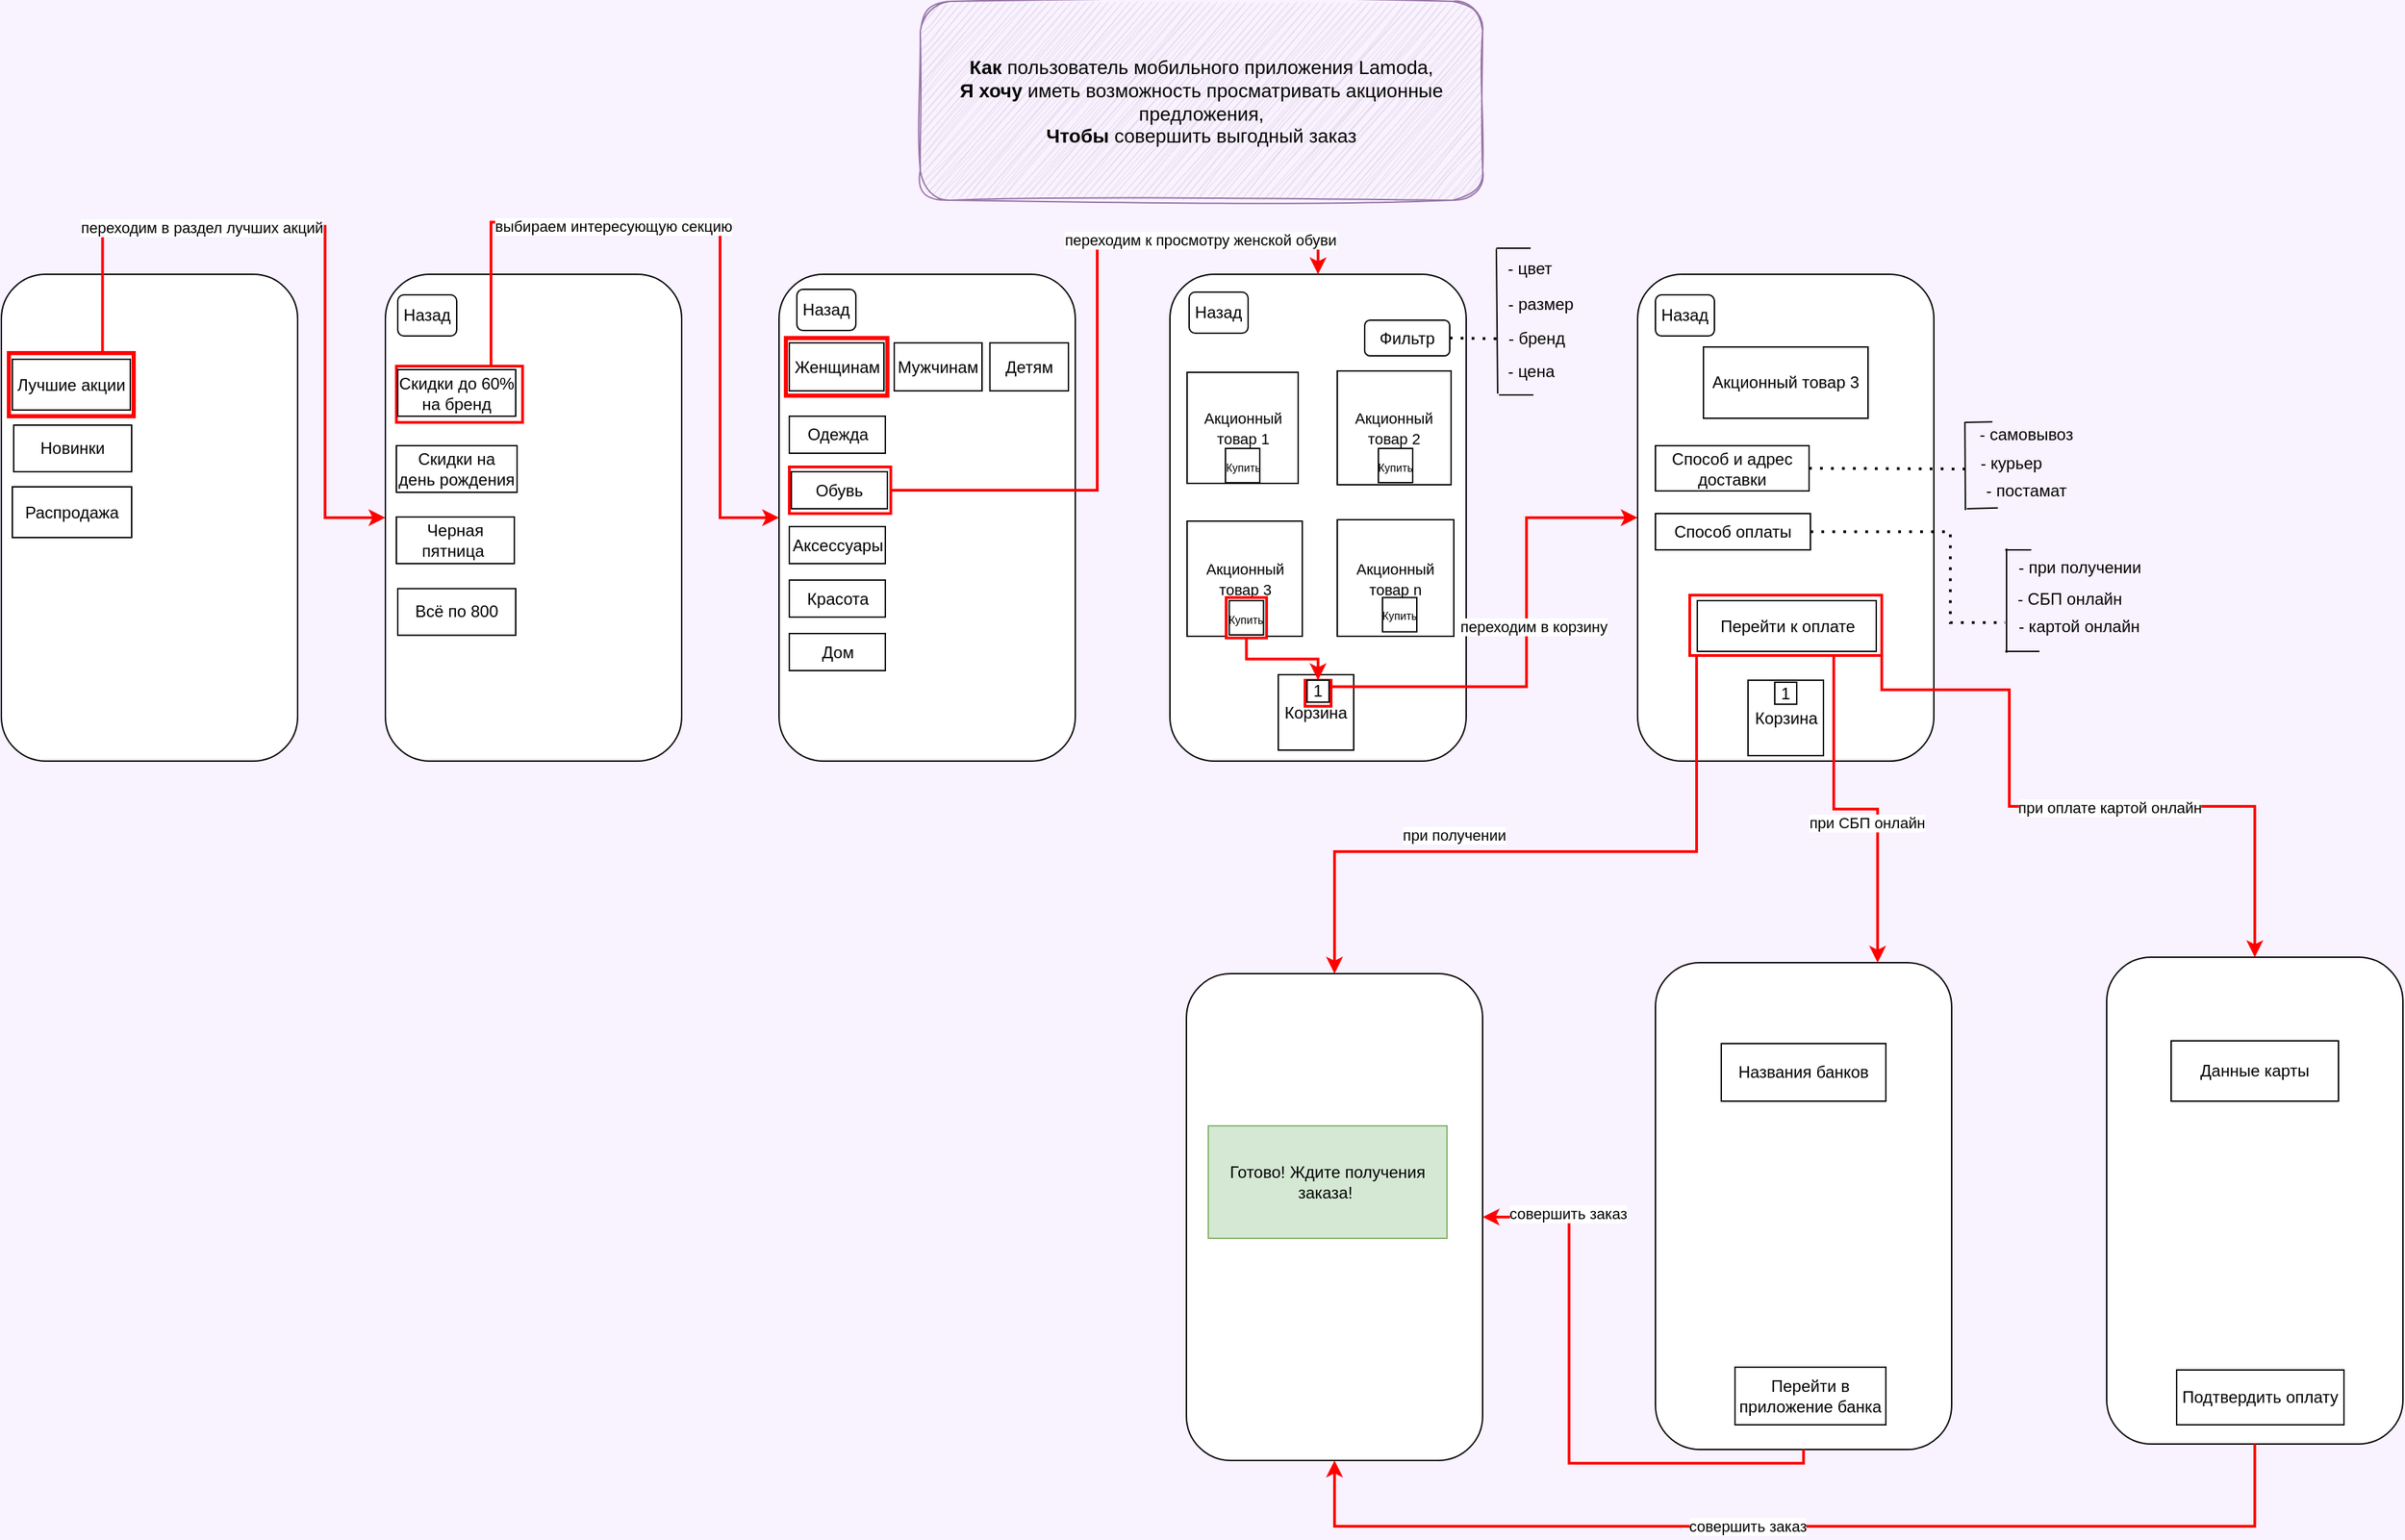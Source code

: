 <mxfile version="24.8.0">
  <diagram name="Страница — 1" id="AhsqC-a8phbSn4TLKKLI">
    <mxGraphModel dx="1760" dy="936" grid="0" gridSize="10" guides="1" tooltips="1" connect="1" arrows="1" fold="1" page="1" pageScale="1" pageWidth="827" pageHeight="1169" background="#F9F2FF" math="0" shadow="0">
      <root>
        <mxCell id="0" />
        <mxCell id="1" parent="0" />
        <mxCell id="f-fRrLMS72BcWbw2DPmJ-4" value="&lt;font style=&quot;font-size: 14px;&quot;&gt;&lt;b&gt;Как &lt;/b&gt;пользователь мобильного приложения Lamoda,&lt;br&gt;&lt;b&gt;Я хочу&lt;/b&gt; иметь возможность просматривать акционные предложения,&lt;br&gt;&lt;b&gt;Чтобы &lt;/b&gt;совершить выгодный заказ&lt;/font&gt;" style="rounded=1;whiteSpace=wrap;html=1;glass=0;sketch=1;curveFitting=1;jiggle=2;shadow=0;fillColor=#e1d5e7;strokeColor=#9673a6;" parent="1" vertex="1">
          <mxGeometry x="728" y="12" width="410" height="145" as="geometry" />
        </mxCell>
        <mxCell id="lJF0jtRhuvwRpikgw8jF-5" value="" style="rounded=1;whiteSpace=wrap;html=1;" parent="1" vertex="1">
          <mxGeometry x="625" y="211.03" width="216" height="355" as="geometry" />
        </mxCell>
        <mxCell id="lJF0jtRhuvwRpikgw8jF-13" value="Мужчинам" style="rounded=0;whiteSpace=wrap;html=1;" parent="1" vertex="1">
          <mxGeometry x="709" y="261.03" width="64" height="35" as="geometry" />
        </mxCell>
        <mxCell id="lJF0jtRhuvwRpikgw8jF-17" value="" style="rounded=0;whiteSpace=wrap;html=1;strokeColor=#FF0000;strokeWidth=3;" parent="1" vertex="1">
          <mxGeometry x="630" y="257.53" width="74" height="42" as="geometry" />
        </mxCell>
        <mxCell id="lJF0jtRhuvwRpikgw8jF-12" value="Женщинам" style="rounded=0;whiteSpace=wrap;html=1;" parent="1" vertex="1">
          <mxGeometry x="632.5" y="261.03" width="69" height="35" as="geometry" />
        </mxCell>
        <mxCell id="lJF0jtRhuvwRpikgw8jF-14" value="Детям" style="rounded=0;whiteSpace=wrap;html=1;" parent="1" vertex="1">
          <mxGeometry x="778.75" y="261.03" width="57.25" height="35" as="geometry" />
        </mxCell>
        <mxCell id="lJF0jtRhuvwRpikgw8jF-16" value="" style="rounded=1;whiteSpace=wrap;html=1;" parent="1" vertex="1">
          <mxGeometry x="58" y="211" width="216" height="355" as="geometry" />
        </mxCell>
        <mxCell id="lJF0jtRhuvwRpikgw8jF-25" value="" style="rounded=0;whiteSpace=wrap;html=1;strokeColor=#FF0000;strokeWidth=3;" parent="1" vertex="1">
          <mxGeometry x="63.5" y="268.5" width="91" height="46" as="geometry" />
        </mxCell>
        <mxCell id="lJF0jtRhuvwRpikgw8jF-20" value="Лучшие акции" style="rounded=0;whiteSpace=wrap;html=1;" parent="1" vertex="1">
          <mxGeometry x="66" y="273" width="86" height="37" as="geometry" />
        </mxCell>
        <mxCell id="lJF0jtRhuvwRpikgw8jF-21" value="Новинки" style="rounded=0;whiteSpace=wrap;html=1;" parent="1" vertex="1">
          <mxGeometry x="67" y="321" width="86" height="34" as="geometry" />
        </mxCell>
        <mxCell id="lJF0jtRhuvwRpikgw8jF-22" value="Распродажа" style="rounded=0;whiteSpace=wrap;html=1;" parent="1" vertex="1">
          <mxGeometry x="66" y="366" width="87" height="37" as="geometry" />
        </mxCell>
        <mxCell id="lJF0jtRhuvwRpikgw8jF-30" value="" style="rounded=1;whiteSpace=wrap;html=1;" parent="1" vertex="1">
          <mxGeometry x="910" y="211" width="216" height="355" as="geometry" />
        </mxCell>
        <mxCell id="lJF0jtRhuvwRpikgw8jF-31" value="&lt;font style=&quot;font-size: 11px;&quot;&gt;Акционный товар 1&lt;/font&gt;" style="whiteSpace=wrap;html=1;aspect=fixed;" parent="1" vertex="1">
          <mxGeometry x="922.5" y="282.5" width="81" height="81" as="geometry" />
        </mxCell>
        <mxCell id="lJF0jtRhuvwRpikgw8jF-32" value="&lt;font style=&quot;font-size: 11px;&quot;&gt;Акционный товар 2&lt;/font&gt;" style="whiteSpace=wrap;html=1;aspect=fixed;" parent="1" vertex="1">
          <mxGeometry x="1032" y="281.5" width="83" height="83" as="geometry" />
        </mxCell>
        <mxCell id="lJF0jtRhuvwRpikgw8jF-33" value="&lt;font style=&quot;font-size: 11px;&quot;&gt;Акционный товар 3&lt;/font&gt;" style="whiteSpace=wrap;html=1;aspect=fixed;" parent="1" vertex="1">
          <mxGeometry x="922.5" y="391" width="84" height="84" as="geometry" />
        </mxCell>
        <mxCell id="lJF0jtRhuvwRpikgw8jF-34" value="&lt;font style=&quot;font-size: 11px;&quot;&gt;Акционный товар n&lt;/font&gt;" style="whiteSpace=wrap;html=1;aspect=fixed;" parent="1" vertex="1">
          <mxGeometry x="1032" y="390" width="85" height="85" as="geometry" />
        </mxCell>
        <mxCell id="lJF0jtRhuvwRpikgw8jF-46" value="Корзина" style="whiteSpace=wrap;html=1;aspect=fixed;" parent="1" vertex="1">
          <mxGeometry x="989" y="503" width="55" height="55" as="geometry" />
        </mxCell>
        <mxCell id="lJF0jtRhuvwRpikgw8jF-57" value="" style="whiteSpace=wrap;html=1;aspect=fixed;strokeColor=#FF0000;strokeWidth=2;" parent="1" vertex="1">
          <mxGeometry x="951" y="446.75" width="29.5" height="29.5" as="geometry" />
        </mxCell>
        <mxCell id="lJF0jtRhuvwRpikgw8jF-48" value="&lt;font style=&quot;font-size: 8px;&quot;&gt;Купить&lt;/font&gt;" style="whiteSpace=wrap;html=1;aspect=fixed;" parent="1" vertex="1">
          <mxGeometry x="953.25" y="449" width="25" height="25" as="geometry" />
        </mxCell>
        <mxCell id="lJF0jtRhuvwRpikgw8jF-49" value="&lt;font style=&quot;font-size: 8px;&quot;&gt;Купить&lt;/font&gt;" style="whiteSpace=wrap;html=1;aspect=fixed;" parent="1" vertex="1">
          <mxGeometry x="1065" y="446.75" width="25" height="25" as="geometry" />
        </mxCell>
        <mxCell id="lJF0jtRhuvwRpikgw8jF-50" value="&lt;font style=&quot;font-size: 8px;&quot;&gt;Купить&lt;/font&gt;" style="whiteSpace=wrap;html=1;aspect=fixed;" parent="1" vertex="1">
          <mxGeometry x="1062" y="338" width="25" height="25" as="geometry" />
        </mxCell>
        <mxCell id="lJF0jtRhuvwRpikgw8jF-51" value="&lt;font style=&quot;font-size: 8px;&quot;&gt;Купить&lt;/font&gt;" style="whiteSpace=wrap;html=1;aspect=fixed;" parent="1" vertex="1">
          <mxGeometry x="950.5" y="338" width="25" height="25" as="geometry" />
        </mxCell>
        <mxCell id="lJF0jtRhuvwRpikgw8jF-53" value="Назад" style="rounded=1;whiteSpace=wrap;html=1;" parent="1" vertex="1">
          <mxGeometry x="924" y="224" width="43" height="30" as="geometry" />
        </mxCell>
        <mxCell id="lJF0jtRhuvwRpikgw8jF-54" value="Назад" style="rounded=1;whiteSpace=wrap;html=1;" parent="1" vertex="1">
          <mxGeometry x="638" y="222.03" width="43" height="30" as="geometry" />
        </mxCell>
        <mxCell id="KlGLypBca4jqxsCxjCPI-1" value="" style="rounded=1;whiteSpace=wrap;html=1;" parent="1" vertex="1">
          <mxGeometry x="338" y="211" width="216" height="355" as="geometry" />
        </mxCell>
        <mxCell id="KlGLypBca4jqxsCxjCPI-2" value="Назад" style="rounded=1;whiteSpace=wrap;html=1;" parent="1" vertex="1">
          <mxGeometry x="347" y="226" width="43" height="30" as="geometry" />
        </mxCell>
        <mxCell id="KlGLypBca4jqxsCxjCPI-12" value="" style="rounded=0;whiteSpace=wrap;html=1;strokeColor=#FF0000;strokeWidth=2;" parent="1" vertex="1">
          <mxGeometry x="346" y="278" width="92" height="41" as="geometry" />
        </mxCell>
        <mxCell id="KlGLypBca4jqxsCxjCPI-3" value="Скидки до 60% на бренд" style="rounded=0;whiteSpace=wrap;html=1;" parent="1" vertex="1">
          <mxGeometry x="347" y="280.5" width="86" height="34" as="geometry" />
        </mxCell>
        <mxCell id="KlGLypBca4jqxsCxjCPI-4" value="Скидки на день рождения" style="rounded=0;whiteSpace=wrap;html=1;" parent="1" vertex="1">
          <mxGeometry x="346" y="336" width="88" height="34" as="geometry" />
        </mxCell>
        <mxCell id="KlGLypBca4jqxsCxjCPI-5" value="Черная пятница&amp;nbsp;" style="rounded=0;whiteSpace=wrap;html=1;" parent="1" vertex="1">
          <mxGeometry x="346" y="388" width="86" height="34" as="geometry" />
        </mxCell>
        <mxCell id="KlGLypBca4jqxsCxjCPI-6" value="Всё по 800" style="rounded=0;whiteSpace=wrap;html=1;" parent="1" vertex="1">
          <mxGeometry x="347" y="440.25" width="86" height="34" as="geometry" />
        </mxCell>
        <mxCell id="KlGLypBca4jqxsCxjCPI-7" value="" style="endArrow=classic;html=1;rounded=0;exitX=0.75;exitY=0;exitDx=0;exitDy=0;entryX=0;entryY=0.5;entryDx=0;entryDy=0;edgeStyle=orthogonalEdgeStyle;strokeWidth=2;strokeColor=#FF0000;" parent="1" source="lJF0jtRhuvwRpikgw8jF-25" target="KlGLypBca4jqxsCxjCPI-1" edge="1">
          <mxGeometry width="50" height="50" relative="1" as="geometry">
            <mxPoint x="165" y="190" as="sourcePoint" />
            <mxPoint x="215" y="140" as="targetPoint" />
            <Array as="points">
              <mxPoint x="132" y="176" />
              <mxPoint x="294" y="176" />
              <mxPoint x="294" y="389" />
            </Array>
          </mxGeometry>
        </mxCell>
        <mxCell id="KlGLypBca4jqxsCxjCPI-26" value="переходим в раздел лучших акций" style="edgeLabel;html=1;align=center;verticalAlign=middle;resizable=0;points=[];" parent="KlGLypBca4jqxsCxjCPI-7" vertex="1" connectable="0">
          <mxGeometry x="-0.356" y="-1" relative="1" as="geometry">
            <mxPoint as="offset" />
          </mxGeometry>
        </mxCell>
        <mxCell id="KlGLypBca4jqxsCxjCPI-24" value="" style="endArrow=classic;html=1;rounded=0;exitX=0.75;exitY=0;exitDx=0;exitDy=0;entryX=0;entryY=0.5;entryDx=0;entryDy=0;edgeStyle=orthogonalEdgeStyle;strokeColor=#FF0000;strokeWidth=2;" parent="1" source="KlGLypBca4jqxsCxjCPI-12" target="lJF0jtRhuvwRpikgw8jF-5" edge="1">
          <mxGeometry width="50" height="50" relative="1" as="geometry">
            <mxPoint x="495" y="191" as="sourcePoint" />
            <mxPoint x="545" y="141" as="targetPoint" />
            <Array as="points">
              <mxPoint x="415" y="173" />
              <mxPoint x="582" y="173" />
              <mxPoint x="582" y="389" />
            </Array>
          </mxGeometry>
        </mxCell>
        <mxCell id="KlGLypBca4jqxsCxjCPI-27" value="выбираем интересующую секцию" style="edgeLabel;html=1;align=center;verticalAlign=middle;resizable=0;points=[];" parent="KlGLypBca4jqxsCxjCPI-24" vertex="1" connectable="0">
          <mxGeometry x="-0.269" y="-3" relative="1" as="geometry">
            <mxPoint as="offset" />
          </mxGeometry>
        </mxCell>
        <mxCell id="KlGLypBca4jqxsCxjCPI-28" value="Одежда" style="rounded=0;whiteSpace=wrap;html=1;" parent="1" vertex="1">
          <mxGeometry x="632.5" y="314.5" width="70" height="27" as="geometry" />
        </mxCell>
        <mxCell id="KlGLypBca4jqxsCxjCPI-33" value="" style="rounded=0;whiteSpace=wrap;html=1;strokeColor=#FF0000;strokeWidth=2;" parent="1" vertex="1">
          <mxGeometry x="632.5" y="351.5" width="74" height="34" as="geometry" />
        </mxCell>
        <mxCell id="KlGLypBca4jqxsCxjCPI-29" value="Обувь" style="rounded=0;whiteSpace=wrap;html=1;" parent="1" vertex="1">
          <mxGeometry x="634" y="355" width="70" height="27" as="geometry" />
        </mxCell>
        <mxCell id="KlGLypBca4jqxsCxjCPI-30" value="Аксессуары" style="rounded=0;whiteSpace=wrap;html=1;" parent="1" vertex="1">
          <mxGeometry x="632.5" y="395" width="70" height="27" as="geometry" />
        </mxCell>
        <mxCell id="KlGLypBca4jqxsCxjCPI-31" value="Красота" style="rounded=0;whiteSpace=wrap;html=1;" parent="1" vertex="1">
          <mxGeometry x="632.5" y="434" width="70" height="27" as="geometry" />
        </mxCell>
        <mxCell id="KlGLypBca4jqxsCxjCPI-32" value="Дом" style="rounded=0;whiteSpace=wrap;html=1;" parent="1" vertex="1">
          <mxGeometry x="632.5" y="473" width="70" height="27" as="geometry" />
        </mxCell>
        <mxCell id="KlGLypBca4jqxsCxjCPI-35" value="Фильтр" style="rounded=1;whiteSpace=wrap;html=1;" parent="1" vertex="1">
          <mxGeometry x="1052" y="244.5" width="62" height="26" as="geometry" />
        </mxCell>
        <mxCell id="KlGLypBca4jqxsCxjCPI-38" value="" style="endArrow=none;dashed=1;html=1;dashPattern=1 3;strokeWidth=2;rounded=0;exitX=1;exitY=0.5;exitDx=0;exitDy=0;" parent="1" source="KlGLypBca4jqxsCxjCPI-35" edge="1">
          <mxGeometry width="50" height="50" relative="1" as="geometry">
            <mxPoint x="1153" y="250" as="sourcePoint" />
            <mxPoint x="1148" y="258" as="targetPoint" />
          </mxGeometry>
        </mxCell>
        <mxCell id="KlGLypBca4jqxsCxjCPI-39" value="" style="endArrow=none;html=1;rounded=0;exitX=0.038;exitY=1.134;exitDx=0;exitDy=0;exitPerimeter=0;" parent="1" source="KlGLypBca4jqxsCxjCPI-47" edge="1">
          <mxGeometry width="50" height="50" relative="1" as="geometry">
            <mxPoint x="1148" y="326" as="sourcePoint" />
            <mxPoint x="1148" y="192.5" as="targetPoint" />
          </mxGeometry>
        </mxCell>
        <mxCell id="KlGLypBca4jqxsCxjCPI-40" value="" style="endArrow=none;html=1;rounded=0;" parent="1" edge="1">
          <mxGeometry width="50" height="50" relative="1" as="geometry">
            <mxPoint x="1148" y="192" as="sourcePoint" />
            <mxPoint x="1173" y="192" as="targetPoint" />
          </mxGeometry>
        </mxCell>
        <mxCell id="KlGLypBca4jqxsCxjCPI-41" value="" style="endArrow=none;html=1;rounded=0;" parent="1" edge="1">
          <mxGeometry width="50" height="50" relative="1" as="geometry">
            <mxPoint x="1150" y="299" as="sourcePoint" />
            <mxPoint x="1175" y="299" as="targetPoint" />
          </mxGeometry>
        </mxCell>
        <mxCell id="KlGLypBca4jqxsCxjCPI-42" value="- цвет" style="text;html=1;align=center;verticalAlign=middle;resizable=0;points=[];autosize=1;strokeColor=none;fillColor=none;" parent="1" vertex="1">
          <mxGeometry x="1147" y="194" width="50" height="26" as="geometry" />
        </mxCell>
        <mxCell id="KlGLypBca4jqxsCxjCPI-43" value="- размер" style="text;html=1;align=center;verticalAlign=middle;resizable=0;points=[];autosize=1;strokeColor=none;fillColor=none;" parent="1" vertex="1">
          <mxGeometry x="1147" y="220" width="66" height="26" as="geometry" />
        </mxCell>
        <mxCell id="KlGLypBca4jqxsCxjCPI-46" value="- бренд" style="text;html=1;align=center;verticalAlign=middle;resizable=0;points=[];autosize=1;strokeColor=none;fillColor=none;" parent="1" vertex="1">
          <mxGeometry x="1147" y="244.5" width="59" height="26" as="geometry" />
        </mxCell>
        <mxCell id="KlGLypBca4jqxsCxjCPI-47" value="- цена" style="text;html=1;align=center;verticalAlign=middle;resizable=0;points=[];autosize=1;strokeColor=none;fillColor=none;" parent="1" vertex="1">
          <mxGeometry x="1147" y="268.51" width="52" height="26" as="geometry" />
        </mxCell>
        <mxCell id="DQEnEy_YY9lBbLi0-GhG-3" value="" style="endArrow=classic;html=1;rounded=0;exitX=1;exitY=0.5;exitDx=0;exitDy=0;entryX=0.5;entryY=0;entryDx=0;entryDy=0;edgeStyle=orthogonalEdgeStyle;strokeColor=#FF0000;strokeWidth=2;" edge="1" parent="1" source="KlGLypBca4jqxsCxjCPI-33" target="lJF0jtRhuvwRpikgw8jF-30">
          <mxGeometry width="50" height="50" relative="1" as="geometry">
            <mxPoint x="861" y="210" as="sourcePoint" />
            <mxPoint x="911" y="160" as="targetPoint" />
            <Array as="points">
              <mxPoint x="857" y="369" />
              <mxPoint x="857" y="190" />
              <mxPoint x="1018" y="190" />
            </Array>
          </mxGeometry>
        </mxCell>
        <mxCell id="DQEnEy_YY9lBbLi0-GhG-4" value="переходим к просмотру женской обуви" style="edgeLabel;html=1;align=center;verticalAlign=middle;resizable=0;points=[];" vertex="1" connectable="0" parent="DQEnEy_YY9lBbLi0-GhG-3">
          <mxGeometry x="0.497" y="1" relative="1" as="geometry">
            <mxPoint x="21" y="-3" as="offset" />
          </mxGeometry>
        </mxCell>
        <mxCell id="DQEnEy_YY9lBbLi0-GhG-5" value="" style="rounded=1;whiteSpace=wrap;html=1;" vertex="1" parent="1">
          <mxGeometry x="1251" y="211.03" width="216" height="355" as="geometry" />
        </mxCell>
        <mxCell id="DQEnEy_YY9lBbLi0-GhG-43" style="edgeStyle=orthogonalEdgeStyle;rounded=0;orthogonalLoop=1;jettySize=auto;html=1;entryX=0.5;entryY=0;entryDx=0;entryDy=0;exitX=0;exitY=1;exitDx=0;exitDy=0;strokeWidth=2;strokeColor=#FF0000;" edge="1" parent="1" source="DQEnEy_YY9lBbLi0-GhG-35" target="DQEnEy_YY9lBbLi0-GhG-36">
          <mxGeometry relative="1" as="geometry">
            <Array as="points">
              <mxPoint x="1294" y="489" />
              <mxPoint x="1294" y="632" />
              <mxPoint x="1030" y="632" />
            </Array>
          </mxGeometry>
        </mxCell>
        <mxCell id="DQEnEy_YY9lBbLi0-GhG-44" value="при получении" style="edgeLabel;html=1;align=center;verticalAlign=middle;resizable=0;points=[];" vertex="1" connectable="0" parent="DQEnEy_YY9lBbLi0-GhG-43">
          <mxGeometry x="0.045" y="2" relative="1" as="geometry">
            <mxPoint x="-63" y="-14" as="offset" />
          </mxGeometry>
        </mxCell>
        <mxCell id="DQEnEy_YY9lBbLi0-GhG-6" value="Корзина" style="whiteSpace=wrap;html=1;aspect=fixed;" vertex="1" parent="1">
          <mxGeometry x="1331.5" y="507.03" width="55" height="55" as="geometry" />
        </mxCell>
        <mxCell id="DQEnEy_YY9lBbLi0-GhG-7" value="Акционный товар 3" style="rounded=0;whiteSpace=wrap;html=1;" vertex="1" parent="1">
          <mxGeometry x="1299" y="264.03" width="120" height="52" as="geometry" />
        </mxCell>
        <mxCell id="DQEnEy_YY9lBbLi0-GhG-8" value="Назад" style="rounded=1;whiteSpace=wrap;html=1;" vertex="1" parent="1">
          <mxGeometry x="1264" y="226.03" width="43" height="30" as="geometry" />
        </mxCell>
        <mxCell id="DQEnEy_YY9lBbLi0-GhG-9" value="Способ и адрес доставки" style="rounded=0;whiteSpace=wrap;html=1;" vertex="1" parent="1">
          <mxGeometry x="1264" y="336.03" width="112" height="32.97" as="geometry" />
        </mxCell>
        <mxCell id="DQEnEy_YY9lBbLi0-GhG-10" value="Способ оплаты" style="rounded=0;whiteSpace=wrap;html=1;" vertex="1" parent="1">
          <mxGeometry x="1264" y="385.5" width="113" height="26.47" as="geometry" />
        </mxCell>
        <mxCell id="DQEnEy_YY9lBbLi0-GhG-14" value="" style="whiteSpace=wrap;html=1;aspect=fixed;strokeColor=#FF0000;strokeWidth=2;" vertex="1" parent="1">
          <mxGeometry x="1008.5" y="507.03" width="19" height="19" as="geometry" />
        </mxCell>
        <mxCell id="DQEnEy_YY9lBbLi0-GhG-12" value="1" style="whiteSpace=wrap;html=1;aspect=fixed;" vertex="1" parent="1">
          <mxGeometry x="1010" y="507.03" width="16" height="16" as="geometry" />
        </mxCell>
        <mxCell id="DQEnEy_YY9lBbLi0-GhG-35" value="" style="rounded=0;whiteSpace=wrap;html=1;strokeColor=#FF0000;strokeWidth=2;" vertex="1" parent="1">
          <mxGeometry x="1289" y="445" width="140" height="44" as="geometry" />
        </mxCell>
        <mxCell id="DQEnEy_YY9lBbLi0-GhG-13" value="Перейти к оплате" style="rounded=0;whiteSpace=wrap;html=1;" vertex="1" parent="1">
          <mxGeometry x="1294.5" y="449" width="130.5" height="37" as="geometry" />
        </mxCell>
        <mxCell id="DQEnEy_YY9lBbLi0-GhG-15" value="" style="endArrow=classic;html=1;rounded=0;exitX=0.5;exitY=1;exitDx=0;exitDy=0;entryX=0.5;entryY=0;entryDx=0;entryDy=0;edgeStyle=orthogonalEdgeStyle;strokeWidth=2;strokeColor=#FF0000;" edge="1" parent="1" source="lJF0jtRhuvwRpikgw8jF-57" target="DQEnEy_YY9lBbLi0-GhG-12">
          <mxGeometry width="50" height="50" relative="1" as="geometry">
            <mxPoint x="1047" y="661" as="sourcePoint" />
            <mxPoint x="1097" y="611" as="targetPoint" />
          </mxGeometry>
        </mxCell>
        <mxCell id="DQEnEy_YY9lBbLi0-GhG-16" value="" style="endArrow=classic;html=1;rounded=0;exitX=1;exitY=0.25;exitDx=0;exitDy=0;entryX=0;entryY=0.5;entryDx=0;entryDy=0;edgeStyle=orthogonalEdgeStyle;strokeColor=#FF0000;strokeWidth=2;" edge="1" parent="1" source="DQEnEy_YY9lBbLi0-GhG-14" target="DQEnEy_YY9lBbLi0-GhG-5">
          <mxGeometry width="50" height="50" relative="1" as="geometry">
            <mxPoint x="1169" y="629" as="sourcePoint" />
            <mxPoint x="1219" y="579" as="targetPoint" />
            <Array as="points">
              <mxPoint x="1170" y="512" />
              <mxPoint x="1170" y="389" />
            </Array>
          </mxGeometry>
        </mxCell>
        <mxCell id="DQEnEy_YY9lBbLi0-GhG-17" value="переходим в корзину" style="edgeLabel;html=1;align=center;verticalAlign=middle;resizable=0;points=[];" vertex="1" connectable="0" parent="DQEnEy_YY9lBbLi0-GhG-16">
          <mxGeometry x="0.075" y="-5" relative="1" as="geometry">
            <mxPoint as="offset" />
          </mxGeometry>
        </mxCell>
        <mxCell id="DQEnEy_YY9lBbLi0-GhG-18" value="" style="endArrow=none;dashed=1;html=1;dashPattern=1 3;strokeWidth=2;rounded=0;exitX=1;exitY=0.5;exitDx=0;exitDy=0;edgeStyle=orthogonalEdgeStyle;" edge="1" parent="1" source="DQEnEy_YY9lBbLi0-GhG-10">
          <mxGeometry width="50" height="50" relative="1" as="geometry">
            <mxPoint x="1463" y="404" as="sourcePoint" />
            <mxPoint x="1519" y="465" as="targetPoint" />
            <Array as="points">
              <mxPoint x="1479" y="399" />
              <mxPoint x="1479" y="465" />
              <mxPoint x="1519" y="465" />
            </Array>
          </mxGeometry>
        </mxCell>
        <mxCell id="DQEnEy_YY9lBbLi0-GhG-19" value="" style="endArrow=none;html=1;rounded=0;" edge="1" parent="1">
          <mxGeometry width="50" height="50" relative="1" as="geometry">
            <mxPoint x="1520" y="487" as="sourcePoint" />
            <mxPoint x="1520" y="411" as="targetPoint" />
          </mxGeometry>
        </mxCell>
        <mxCell id="DQEnEy_YY9lBbLi0-GhG-20" value="- при получении" style="text;html=1;align=center;verticalAlign=middle;resizable=0;points=[];autosize=1;strokeColor=none;fillColor=none;" vertex="1" parent="1">
          <mxGeometry x="1519" y="411.97" width="107" height="26" as="geometry" />
        </mxCell>
        <mxCell id="DQEnEy_YY9lBbLi0-GhG-21" value="&amp;nbsp;- СБП онлайн" style="text;html=1;align=center;verticalAlign=middle;whiteSpace=wrap;rounded=0;" vertex="1" parent="1">
          <mxGeometry x="1519" y="432.5" width="91" height="30" as="geometry" />
        </mxCell>
        <mxCell id="DQEnEy_YY9lBbLi0-GhG-22" value="- картой онлайн" style="text;html=1;align=center;verticalAlign=middle;whiteSpace=wrap;rounded=0;" vertex="1" parent="1">
          <mxGeometry x="1522.5" y="452.5" width="100" height="30" as="geometry" />
        </mxCell>
        <mxCell id="DQEnEy_YY9lBbLi0-GhG-24" value="" style="endArrow=none;html=1;rounded=0;" edge="1" parent="1">
          <mxGeometry width="50" height="50" relative="1" as="geometry">
            <mxPoint x="1519" y="411.97" as="sourcePoint" />
            <mxPoint x="1538" y="411.97" as="targetPoint" />
          </mxGeometry>
        </mxCell>
        <mxCell id="DQEnEy_YY9lBbLi0-GhG-25" value="" style="endArrow=none;html=1;rounded=0;" edge="1" parent="1">
          <mxGeometry width="50" height="50" relative="1" as="geometry">
            <mxPoint x="1519" y="486" as="sourcePoint" />
            <mxPoint x="1544" y="486" as="targetPoint" />
          </mxGeometry>
        </mxCell>
        <mxCell id="DQEnEy_YY9lBbLi0-GhG-26" value="" style="endArrow=none;dashed=1;html=1;dashPattern=1 3;strokeWidth=2;rounded=0;exitX=1;exitY=0.5;exitDx=0;exitDy=0;" edge="1" parent="1" source="DQEnEy_YY9lBbLi0-GhG-9">
          <mxGeometry width="50" height="50" relative="1" as="geometry">
            <mxPoint x="1499" y="341" as="sourcePoint" />
            <mxPoint x="1495" y="353" as="targetPoint" />
          </mxGeometry>
        </mxCell>
        <mxCell id="DQEnEy_YY9lBbLi0-GhG-27" value="- самовывоз" style="text;html=1;align=center;verticalAlign=middle;resizable=0;points=[];autosize=1;strokeColor=none;fillColor=none;" vertex="1" parent="1">
          <mxGeometry x="1491" y="314.5" width="86" height="26" as="geometry" />
        </mxCell>
        <mxCell id="DQEnEy_YY9lBbLi0-GhG-28" value="- курьер" style="text;html=1;align=center;verticalAlign=middle;resizable=0;points=[];autosize=1;strokeColor=none;fillColor=none;" vertex="1" parent="1">
          <mxGeometry x="1491" y="336" width="63" height="26" as="geometry" />
        </mxCell>
        <mxCell id="DQEnEy_YY9lBbLi0-GhG-29" value="- постамат" style="text;html=1;align=center;verticalAlign=middle;resizable=0;points=[];autosize=1;strokeColor=none;fillColor=none;" vertex="1" parent="1">
          <mxGeometry x="1495.5" y="356" width="77" height="26" as="geometry" />
        </mxCell>
        <mxCell id="DQEnEy_YY9lBbLi0-GhG-30" value="" style="endArrow=none;html=1;rounded=0;entryX=-0.016;entryY=0.16;entryDx=0;entryDy=0;entryPerimeter=0;" edge="1" parent="1" target="DQEnEy_YY9lBbLi0-GhG-27">
          <mxGeometry width="50" height="50" relative="1" as="geometry">
            <mxPoint x="1490" y="383" as="sourcePoint" />
            <mxPoint x="1516" y="319" as="targetPoint" />
          </mxGeometry>
        </mxCell>
        <mxCell id="DQEnEy_YY9lBbLi0-GhG-31" value="" style="endArrow=none;html=1;rounded=0;entryX=0.217;entryY=0.16;entryDx=0;entryDy=0;entryPerimeter=0;" edge="1" parent="1" target="DQEnEy_YY9lBbLi0-GhG-27">
          <mxGeometry width="50" height="50" relative="1" as="geometry">
            <mxPoint x="1490" y="319" as="sourcePoint" />
            <mxPoint x="1540" y="270" as="targetPoint" />
          </mxGeometry>
        </mxCell>
        <mxCell id="DQEnEy_YY9lBbLi0-GhG-33" value="" style="endArrow=none;html=1;rounded=0;entryX=0.236;entryY=0.974;entryDx=0;entryDy=0;entryPerimeter=0;" edge="1" parent="1" target="DQEnEy_YY9lBbLi0-GhG-29">
          <mxGeometry width="50" height="50" relative="1" as="geometry">
            <mxPoint x="1491" y="382" as="sourcePoint" />
            <mxPoint x="1541" y="332" as="targetPoint" />
          </mxGeometry>
        </mxCell>
        <mxCell id="DQEnEy_YY9lBbLi0-GhG-34" value="1" style="whiteSpace=wrap;html=1;aspect=fixed;" vertex="1" parent="1">
          <mxGeometry x="1351" y="508.53" width="16" height="16" as="geometry" />
        </mxCell>
        <mxCell id="DQEnEy_YY9lBbLi0-GhG-36" value="" style="rounded=1;whiteSpace=wrap;html=1;" vertex="1" parent="1">
          <mxGeometry x="922" y="721.0" width="216" height="355" as="geometry" />
        </mxCell>
        <mxCell id="DQEnEy_YY9lBbLi0-GhG-37" value="" style="rounded=1;whiteSpace=wrap;html=1;" vertex="1" parent="1">
          <mxGeometry x="1264" y="713.0" width="216" height="355" as="geometry" />
        </mxCell>
        <mxCell id="DQEnEy_YY9lBbLi0-GhG-38" value="" style="rounded=1;whiteSpace=wrap;html=1;" vertex="1" parent="1">
          <mxGeometry x="1593" y="709.0" width="216" height="355" as="geometry" />
        </mxCell>
        <mxCell id="DQEnEy_YY9lBbLi0-GhG-39" value="Названия банков" style="rounded=0;whiteSpace=wrap;html=1;" vertex="1" parent="1">
          <mxGeometry x="1312" y="772" width="120" height="42" as="geometry" />
        </mxCell>
        <mxCell id="DQEnEy_YY9lBbLi0-GhG-41" value="Перейти в приложение банка" style="rounded=0;whiteSpace=wrap;html=1;" vertex="1" parent="1">
          <mxGeometry x="1322" y="1008" width="110" height="42" as="geometry" />
        </mxCell>
        <mxCell id="DQEnEy_YY9lBbLi0-GhG-46" value="Готово! Ждите получения заказа!&amp;nbsp;" style="rounded=0;whiteSpace=wrap;html=1;fillColor=#d5e8d4;strokeColor=#82b366;" vertex="1" parent="1">
          <mxGeometry x="938" y="832" width="174" height="82" as="geometry" />
        </mxCell>
        <mxCell id="DQEnEy_YY9lBbLi0-GhG-47" value="" style="endArrow=classic;html=1;rounded=0;exitX=0.75;exitY=1;exitDx=0;exitDy=0;entryX=0.75;entryY=0;entryDx=0;entryDy=0;edgeStyle=orthogonalEdgeStyle;strokeColor=#FF0000;strokeWidth=2;" edge="1" parent="1" source="DQEnEy_YY9lBbLi0-GhG-35" target="DQEnEy_YY9lBbLi0-GhG-37">
          <mxGeometry width="50" height="50" relative="1" as="geometry">
            <mxPoint x="1439" y="659" as="sourcePoint" />
            <mxPoint x="1489" y="609" as="targetPoint" />
          </mxGeometry>
        </mxCell>
        <mxCell id="DQEnEy_YY9lBbLi0-GhG-48" value="при СБП онлайн" style="edgeLabel;html=1;align=center;verticalAlign=middle;resizable=0;points=[];" vertex="1" connectable="0" parent="DQEnEy_YY9lBbLi0-GhG-47">
          <mxGeometry x="0.195" y="-8" relative="1" as="geometry">
            <mxPoint y="1" as="offset" />
          </mxGeometry>
        </mxCell>
        <mxCell id="DQEnEy_YY9lBbLi0-GhG-49" value="" style="endArrow=classic;html=1;rounded=0;exitX=1;exitY=1;exitDx=0;exitDy=0;entryX=0.5;entryY=0;entryDx=0;entryDy=0;edgeStyle=orthogonalEdgeStyle;strokeWidth=2;strokeColor=#FF0000;" edge="1" parent="1" source="DQEnEy_YY9lBbLi0-GhG-35" target="DQEnEy_YY9lBbLi0-GhG-38">
          <mxGeometry width="50" height="50" relative="1" as="geometry">
            <mxPoint x="1577" y="597" as="sourcePoint" />
            <mxPoint x="1627" y="547" as="targetPoint" />
            <Array as="points">
              <mxPoint x="1429" y="514" />
              <mxPoint x="1522" y="514" />
              <mxPoint x="1522" y="599" />
              <mxPoint x="1701" y="599" />
            </Array>
          </mxGeometry>
        </mxCell>
        <mxCell id="DQEnEy_YY9lBbLi0-GhG-50" value="при оплате картой онлайн" style="edgeLabel;html=1;align=center;verticalAlign=middle;resizable=0;points=[];" vertex="1" connectable="0" parent="DQEnEy_YY9lBbLi0-GhG-49">
          <mxGeometry x="-0.02" y="1" relative="1" as="geometry">
            <mxPoint x="35" y="2" as="offset" />
          </mxGeometry>
        </mxCell>
        <mxCell id="DQEnEy_YY9lBbLi0-GhG-52" value="Данные карты" style="rounded=0;whiteSpace=wrap;html=1;" vertex="1" parent="1">
          <mxGeometry x="1640" y="770" width="122" height="44" as="geometry" />
        </mxCell>
        <mxCell id="DQEnEy_YY9lBbLi0-GhG-53" value="Подтвердить оплату" style="rounded=0;whiteSpace=wrap;html=1;" vertex="1" parent="1">
          <mxGeometry x="1644" y="1010" width="122" height="40" as="geometry" />
        </mxCell>
        <mxCell id="DQEnEy_YY9lBbLi0-GhG-54" value="" style="endArrow=classic;html=1;rounded=0;exitX=0.5;exitY=1;exitDx=0;exitDy=0;entryX=1;entryY=0.5;entryDx=0;entryDy=0;edgeStyle=orthogonalEdgeStyle;strokeColor=#FF0000;strokeWidth=2;" edge="1" parent="1" source="DQEnEy_YY9lBbLi0-GhG-37" target="DQEnEy_YY9lBbLi0-GhG-36">
          <mxGeometry width="50" height="50" relative="1" as="geometry">
            <mxPoint x="1371" y="1143" as="sourcePoint" />
            <mxPoint x="1421" y="1093" as="targetPoint" />
          </mxGeometry>
        </mxCell>
        <mxCell id="DQEnEy_YY9lBbLi0-GhG-57" value="совершить заказ" style="edgeLabel;html=1;align=center;verticalAlign=middle;resizable=0;points=[];" vertex="1" connectable="0" parent="DQEnEy_YY9lBbLi0-GhG-54">
          <mxGeometry x="0.783" y="-3" relative="1" as="geometry">
            <mxPoint x="16" as="offset" />
          </mxGeometry>
        </mxCell>
        <mxCell id="DQEnEy_YY9lBbLi0-GhG-55" value="" style="endArrow=classic;html=1;rounded=0;exitX=0.5;exitY=1;exitDx=0;exitDy=0;entryX=0.5;entryY=1;entryDx=0;entryDy=0;edgeStyle=orthogonalEdgeStyle;strokeColor=#FF0000;strokeWidth=2;" edge="1" parent="1" source="DQEnEy_YY9lBbLi0-GhG-38" target="DQEnEy_YY9lBbLi0-GhG-36">
          <mxGeometry width="50" height="50" relative="1" as="geometry">
            <mxPoint x="1715" y="1115" as="sourcePoint" />
            <mxPoint x="1765" y="1065" as="targetPoint" />
            <Array as="points">
              <mxPoint x="1701" y="1124" />
              <mxPoint x="1030" y="1124" />
            </Array>
          </mxGeometry>
        </mxCell>
        <mxCell id="DQEnEy_YY9lBbLi0-GhG-56" value="совершить заказ" style="edgeLabel;html=1;align=center;verticalAlign=middle;resizable=0;points=[];" vertex="1" connectable="0" parent="DQEnEy_YY9lBbLi0-GhG-55">
          <mxGeometry x="0.101" relative="1" as="geometry">
            <mxPoint x="-1" as="offset" />
          </mxGeometry>
        </mxCell>
      </root>
    </mxGraphModel>
  </diagram>
</mxfile>
